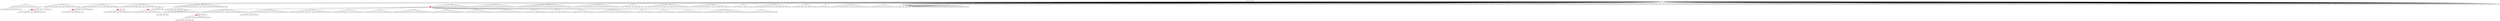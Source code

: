digraph g {
	"54" -> "55";
	"55" [label="50"];
	"42" -> "43";
	"43" [color=indianred1, style=filled, label="36"];
	"41" -> "42";
	"42" [label="30"];
	"41" -> "44";
	"44" [label="35"];
	"39" -> "40";
	"40" [color=indianred1, style=filled, label="12"];
	"38" -> "39";
	"39" [label="15"];
	"36" -> "37";
	"37" [color=indianred1, style=filled, label="32"];
	"35" -> "36";
	"36" [label="25"];
	"32" -> "33";
	"33" [color=indianred1, style=filled, label="1"];
	"31" -> "32";
	"32" [label="10"];
	"31" -> "34";
	"34" [label="18"];
	"22" -> "23";
	"23" [label="3"];
	"15" -> "16";
	"16" [label="21"];
	"14" -> "15";
	"15" [color=indianred1, style=filled, label="26"];
	"13" -> "14";
	"14" [label="31"];
	"5" -> "6";
	"6" [label="47"];
	"3" -> "4";
	"4" [label="42"];
	"3" -> "5";
	"5" [label="43"];
	"3" -> "7";
	"7" [label="44"];
	"3" -> "8";
	"8" [label="29"];
	"3" -> "9";
	"9" [label="6"];
	"3" -> "10";
	"10" [label="24"];
	"3" -> "11";
	"11" [label="38"];
	"3" -> "12";
	"12" [label="16"];
	"3" -> "13";
	"13" [label="26"];
	"3" -> "17";
	"17" [label="7"];
	"3" -> "18";
	"18" [label="8"];
	"3" -> "19";
	"19" [label="11"];
	"3" -> "20";
	"20" [label="23"];
	"3" -> "21";
	"21" [label="37"];
	"3" -> "22";
	"22" [label="34"];
	"3" -> "24";
	"24" [label="48"];
	"3" -> "25";
	"25" [label="5"];
	"3" -> "26";
	"26" [label="40"];
	"3" -> "27";
	"27" [label="45"];
	"2" -> "3";
	"3" [color=indianred1, style=filled, label="28"];
	"0" -> "1";
	"1" [label="33"];
	"0" -> "2";
	"2" [label="28"];
	"0" -> "28";
	"28" [label="46"];
	"0" -> "29";
	"29" [label="17"];
	"0" -> "30";
	"30" [label="19"];
	"0" -> "31";
	"31" [label="1"];
	"0" -> "35";
	"35" [label="32"];
	"0" -> "38";
	"38" [label="12"];
	"0" -> "41";
	"41" [label="36"];
	"0" -> "45";
	"45" [label="2"];
	"0" -> "46";
	"46" [label="9"];
	"0" -> "47";
	"47" [label="39"];
	"0" -> "48";
	"48" [label="4"];
	"0" -> "49";
	"49" [label="22"];
	"0" -> "50";
	"50" [label="14"];
	"0" -> "51";
	"51" [label="27"];
	"0" -> "52";
	"52" [label="20"];
	"0" -> "53";
	"53" [label="49"];
	"0" -> "54";
	"54" [label="13"];
	"0" -> "56";
	"56" [label="41"];
	"0" [label="germline"];
	"46" -> "cell1";
	"cell1" [shape=box];
	"15" -> "cell2";
	"cell2" [shape=box];
	"44" -> "cell3";
	"cell3" [shape=box];
	"18" -> "cell4";
	"cell4" [shape=box];
	"19" -> "cell5";
	"cell5" [shape=box];
	"17" -> "cell6";
	"cell6" [shape=box];
	"0" -> "cell7";
	"cell7" [shape=box];
	"33" -> "cell8";
	"cell8" [shape=box];
	"31" -> "cell9";
	"cell9" [shape=box];
	"0" -> "cell10";
	"cell10" [shape=box];
	"0" -> "cell11";
	"cell11" [shape=box];
	"0" -> "cell12";
	"cell12" [shape=box];
	"0" -> "cell13";
	"cell13" [shape=box];
	"0" -> "cell14";
	"cell14" [shape=box];
	"0" -> "cell15";
	"cell15" [shape=box];
	"0" -> "cell16";
	"cell16" [shape=box];
	"0" -> "cell17";
	"cell17" [shape=box];
	"0" -> "cell18";
	"cell18" [shape=box];
	"45" -> "cell19";
	"cell19" [shape=box];
	"0" -> "cell20";
	"cell20" [shape=box];
	"55" -> "cell21";
	"cell21" [shape=box];
	"5" -> "cell22";
	"cell22" [shape=box];
	"0" -> "cell23";
	"cell23" [shape=box];
	"47" -> "cell24";
	"cell24" [shape=box];
	"0" -> "cell25";
	"cell25" [shape=box];
	"0" -> "cell26";
	"cell26" [shape=box];
	"0" -> "cell27";
	"cell27" [shape=box];
	"0" -> "cell28";
	"cell28" [shape=box];
	"45" -> "cell29";
	"cell29" [shape=box];
	"35" -> "cell30";
	"cell30" [shape=box];
	"0" -> "cell31";
	"cell31" [shape=box];
	"0" -> "cell32";
	"cell32" [shape=box];
	"0" -> "cell33";
	"cell33" [shape=box];
	"46" -> "cell34";
	"cell34" [shape=box];
	"28" -> "cell35";
	"cell35" [shape=box];
	"16" -> "cell36";
	"cell36" [shape=box];
	"0" -> "cell37";
	"cell37" [shape=box];
	"15" -> "cell38";
	"cell38" [shape=box];
	"49" -> "cell39";
	"cell39" [shape=box];
	"0" -> "cell40";
	"cell40" [shape=box];
	"41" -> "cell41";
	"cell41" [shape=box];
	"2" -> "cell42";
	"cell42" [shape=box];
	"0" -> "cell43";
	"cell43" [shape=box];
	"0" -> "cell44";
	"cell44" [shape=box];
	"0" -> "cell45";
	"cell45" [shape=box];
	"20" -> "cell46";
	"cell46" [shape=box];
	"0" -> "cell47";
	"cell47" [shape=box];
	"0" -> "cell48";
	"cell48" [shape=box];
	"5" -> "cell49";
	"cell49" [shape=box];
	"0" -> "cell50";
	"cell50" [shape=box];
	"7" -> "cell51";
	"cell51" [shape=box];
	"11" -> "cell52";
	"cell52" [shape=box];
	"0" -> "cell53";
	"cell53" [shape=box];
	"0" -> "cell54";
	"cell54" [shape=box];
	"28" -> "cell55";
	"cell55" [shape=box];
	"51" -> "cell56";
	"cell56" [shape=box];
	"0" -> "cell57";
	"cell57" [shape=box];
	"19" -> "cell58";
	"cell58" [shape=box];
	"13" -> "cell59";
	"cell59" [shape=box];
	"56" -> "cell60";
	"cell60" [shape=box];
	"31" -> "cell61";
	"cell61" [shape=box];
	"0" -> "cell62";
	"cell62" [shape=box];
	"0" -> "cell63";
	"cell63" [shape=box];
	"0" -> "cell64";
	"cell64" [shape=box];
	"32" -> "cell65";
	"cell65" [shape=box];
	"0" -> "cell66";
	"cell66" [shape=box];
	"46" -> "cell67";
	"cell67" [shape=box];
	"0" -> "cell68";
	"cell68" [shape=box];
	"48" -> "cell69";
	"cell69" [shape=box];
	"37" -> "cell70";
	"cell70" [shape=box];
	"51" -> "cell71";
	"cell71" [shape=box];
	"0" -> "cell72";
	"cell72" [shape=box];
	"0" -> "cell73";
	"cell73" [shape=box];
	"0" -> "cell74";
	"cell74" [shape=box];
	"30" -> "cell75";
	"cell75" [shape=box];
	"0" -> "cell76";
	"cell76" [shape=box];
	"0" -> "cell77";
	"cell77" [shape=box];
	"0" -> "cell78";
	"cell78" [shape=box];
	"0" -> "cell79";
	"cell79" [shape=box];
	"0" -> "cell80";
	"cell80" [shape=box];
	"47" -> "cell81";
	"cell81" [shape=box];
	"0" -> "cell82";
	"cell82" [shape=box];
	"29" -> "cell83";
	"cell83" [shape=box];
	"0" -> "cell84";
	"cell84" [shape=box];
	"0" -> "cell85";
	"cell85" [shape=box];
	"1" -> "cell86";
	"cell86" [shape=box];
	"41" -> "cell87";
	"cell87" [shape=box];
	"28" -> "cell88";
	"cell88" [shape=box];
	"56" -> "cell89";
	"cell89" [shape=box];
	"1" -> "cell90";
	"cell90" [shape=box];
	"5" -> "cell91";
	"cell91" [shape=box];
	"20" -> "cell92";
	"cell92" [shape=box];
	"0" -> "cell93";
	"cell93" [shape=box];
	"0" -> "cell94";
	"cell94" [shape=box];
	"0" -> "cell95";
	"cell95" [shape=box];
	"0" -> "cell96";
	"cell96" [shape=box];
	"0" -> "cell97";
	"cell97" [shape=box];
	"0" -> "cell98";
	"cell98" [shape=box];
	"0" -> "cell99";
	"cell99" [shape=box];
	"55" -> "cell100";
	"cell100" [shape=box];
	"0" -> "cell101";
	"cell101" [shape=box];
	"12" -> "cell102";
	"cell102" [shape=box];
	"0" -> "cell103";
	"cell103" [shape=box];
	"44" -> "cell104";
	"cell104" [shape=box];
	"34" -> "cell105";
	"cell105" [shape=box];
	"40" -> "cell106";
	"cell106" [shape=box];
	"0" -> "cell107";
	"cell107" [shape=box];
	"25" -> "cell108";
	"cell108" [shape=box];
	"48" -> "cell109";
	"cell109" [shape=box];
	"0" -> "cell110";
	"cell110" [shape=box];
	"0" -> "cell111";
	"cell111" [shape=box];
	"0" -> "cell112";
	"cell112" [shape=box];
	"2" -> "cell113";
	"cell113" [shape=box];
	"0" -> "cell114";
	"cell114" [shape=box];
	"5" -> "cell115";
	"cell115" [shape=box];
	"5" -> "cell116";
	"cell116" [shape=box];
	"11" -> "cell117";
	"cell117" [shape=box];
	"51" -> "cell118";
	"cell118" [shape=box];
	"0" -> "cell119";
	"cell119" [shape=box];
	"7" -> "cell120";
	"cell120" [shape=box];
	"0" -> "cell121";
	"cell121" [shape=box];
	"35" -> "cell122";
	"cell122" [shape=box];
	"47" -> "cell123";
	"cell123" [shape=box];
	"0" -> "cell124";
	"cell124" [shape=box];
	"0" -> "cell125";
	"cell125" [shape=box];
	"28" -> "cell126";
	"cell126" [shape=box];
	"0" -> "cell127";
	"cell127" [shape=box];
	"6" -> "cell128";
	"cell128" [shape=box];
	"26" -> "cell129";
	"cell129" [shape=box];
	"8" -> "cell130";
	"cell130" [shape=box];
	"31" -> "cell131";
	"cell131" [shape=box];
	"0" -> "cell132";
	"cell132" [shape=box];
	"36" -> "cell133";
	"cell133" [shape=box];
	"12" -> "cell134";
	"cell134" [shape=box];
	"0" -> "cell135";
	"cell135" [shape=box];
	"42" -> "cell136";
	"cell136" [shape=box];
	"0" -> "cell137";
	"cell137" [shape=box];
	"0" -> "cell138";
	"cell138" [shape=box];
	"0" -> "cell139";
	"cell139" [shape=box];
	"0" -> "cell140";
	"cell140" [shape=box];
	"1" -> "cell141";
	"cell141" [shape=box];
	"0" -> "cell142";
	"cell142" [shape=box];
	"0" -> "cell143";
	"cell143" [shape=box];
	"8" -> "cell144";
	"cell144" [shape=box];
	"0" -> "cell145";
	"cell145" [shape=box];
	"0" -> "cell146";
	"cell146" [shape=box];
	"17" -> "cell147";
	"cell147" [shape=box];
	"34" -> "cell148";
	"cell148" [shape=box];
	"2" -> "cell149";
	"cell149" [shape=box];
	"0" -> "cell150";
	"cell150" [shape=box];
	"0" -> "cell151";
	"cell151" [shape=box];
	"37" -> "cell152";
	"cell152" [shape=box];
	"26" -> "cell153";
	"cell153" [shape=box];
	"0" -> "cell154";
	"cell154" [shape=box];
	"0" -> "cell155";
	"cell155" [shape=box];
	"56" -> "cell156";
	"cell156" [shape=box];
	"0" -> "cell157";
	"cell157" [shape=box];
	"0" -> "cell158";
	"cell158" [shape=box];
	"16" -> "cell159";
	"cell159" [shape=box];
	"0" -> "cell160";
	"cell160" [shape=box];
	"0" -> "cell161";
	"cell161" [shape=box];
	"0" -> "cell162";
	"cell162" [shape=box];
	"4" -> "cell163";
	"cell163" [shape=box];
	"33" -> "cell164";
	"cell164" [shape=box];
	"0" -> "cell165";
	"cell165" [shape=box];
	"0" -> "cell166";
	"cell166" [shape=box];
	"20" -> "cell167";
	"cell167" [shape=box];
	"0" -> "cell168";
	"cell168" [shape=box];
	"35" -> "cell169";
	"cell169" [shape=box];
	"53" -> "cell170";
	"cell170" [shape=box];
	"1" -> "cell171";
	"cell171" [shape=box];
	"56" -> "cell172";
	"cell172" [shape=box];
	"0" -> "cell173";
	"cell173" [shape=box];
	"0" -> "cell174";
	"cell174" [shape=box];
	"0" -> "cell175";
	"cell175" [shape=box];
	"0" -> "cell176";
	"cell176" [shape=box];
	"44" -> "cell177";
	"cell177" [shape=box];
	"0" -> "cell178";
	"cell178" [shape=box];
	"0" -> "cell179";
	"cell179" [shape=box];
	"0" -> "cell180";
	"cell180" [shape=box];
	"18" -> "cell181";
	"cell181" [shape=box];
	"0" -> "cell182";
	"cell182" [shape=box];
	"0" -> "cell183";
	"cell183" [shape=box];
	"0" -> "cell184";
	"cell184" [shape=box];
	"0" -> "cell185";
	"cell185" [shape=box];
	"27" -> "cell186";
	"cell186" [shape=box];
	"26" -> "cell187";
	"cell187" [shape=box];
	"53" -> "cell188";
	"cell188" [shape=box];
	"28" -> "cell189";
	"cell189" [shape=box];
	"13" -> "cell190";
	"cell190" [shape=box];
	"19" -> "cell191";
	"cell191" [shape=box];
	"46" -> "cell192";
	"cell192" [shape=box];
	"0" -> "cell193";
	"cell193" [shape=box];
	"53" -> "cell194";
	"cell194" [shape=box];
	"0" -> "cell195";
	"cell195" [shape=box];
	"56" -> "cell196";
	"cell196" [shape=box];
	"30" -> "cell197";
	"cell197" [shape=box];
	"0" -> "cell198";
	"cell198" [shape=box];
	"10" -> "cell199";
	"cell199" [shape=box];
	"0" -> "cell200";
	"cell200" [shape=box];
	"0" -> "cell201";
	"cell201" [shape=box];
	"15" -> "cell202";
	"cell202" [shape=box];
	"48" -> "cell203";
	"cell203" [shape=box];
	"20" -> "cell204";
	"cell204" [shape=box];
	"0" -> "cell205";
	"cell205" [shape=box];
	"27" -> "cell206";
	"cell206" [shape=box];
	"0" -> "cell207";
	"cell207" [shape=box];
	"0" -> "cell208";
	"cell208" [shape=box];
	"0" -> "cell209";
	"cell209" [shape=box];
	"0" -> "cell210";
	"cell210" [shape=box];
	"45" -> "cell211";
	"cell211" [shape=box];
	"34" -> "cell212";
	"cell212" [shape=box];
	"0" -> "cell213";
	"cell213" [shape=box];
	"43" -> "cell214";
	"cell214" [shape=box];
	"56" -> "cell215";
	"cell215" [shape=box];
	"0" -> "cell216";
	"cell216" [shape=box];
	"27" -> "cell217";
	"cell217" [shape=box];
	"1" -> "cell218";
	"cell218" [shape=box];
	"0" -> "cell219";
	"cell219" [shape=box];
	"0" -> "cell220";
	"cell220" [shape=box];
	"0" -> "cell221";
	"cell221" [shape=box];
	"21" -> "cell222";
	"cell222" [shape=box];
	"10" -> "cell223";
	"cell223" [shape=box];
	"0" -> "cell224";
	"cell224" [shape=box];
	"20" -> "cell225";
	"cell225" [shape=box];
	"0" -> "cell226";
	"cell226" [shape=box];
	"7" -> "cell227";
	"cell227" [shape=box];
	"0" -> "cell228";
	"cell228" [shape=box];
	"0" -> "cell229";
	"cell229" [shape=box];
	"0" -> "cell230";
	"cell230" [shape=box];
	"0" -> "cell231";
	"cell231" [shape=box];
	"25" -> "cell232";
	"cell232" [shape=box];
	"0" -> "cell233";
	"cell233" [shape=box];
	"37" -> "cell234";
	"cell234" [shape=box];
	"0" -> "cell235";
	"cell235" [shape=box];
	"0" -> "cell236";
	"cell236" [shape=box];
	"0" -> "cell237";
	"cell237" [shape=box];
	"0" -> "cell238";
	"cell238" [shape=box];
	"0" -> "cell239";
	"cell239" [shape=box];
	"15" -> "cell240";
	"cell240" [shape=box];
	"12" -> "cell241";
	"cell241" [shape=box];
	"0" -> "cell242";
	"cell242" [shape=box];
	"15" -> "cell243";
	"cell243" [shape=box];
	"17" -> "cell244";
	"cell244" [shape=box];
	"0" -> "cell245";
	"cell245" [shape=box];
	"0" -> "cell246";
	"cell246" [shape=box];
	"20" -> "cell247";
	"cell247" [shape=box];
	"5" -> "cell248";
	"cell248" [shape=box];
	"0" -> "cell249";
	"cell249" [shape=box];
	"55" -> "cell250";
	"cell250" [shape=box];
	"10" -> "cell251";
	"cell251" [shape=box];
	"22" -> "cell252";
	"cell252" [shape=box];
	"20" -> "cell253";
	"cell253" [shape=box];
	"7" -> "cell254";
	"cell254" [shape=box];
	"0" -> "cell255";
	"cell255" [shape=box];
	"0" -> "cell256";
	"cell256" [shape=box];
	"22" -> "cell257";
	"cell257" [shape=box];
	"29" -> "cell258";
	"cell258" [shape=box];
	"0" -> "cell259";
	"cell259" [shape=box];
	"23" -> "cell260";
	"cell260" [shape=box];
	"0" -> "cell261";
	"cell261" [shape=box];
	"0" -> "cell262";
	"cell262" [shape=box];
	"0" -> "cell263";
	"cell263" [shape=box];
	"21" -> "cell264";
	"cell264" [shape=box];
	"0" -> "cell265";
	"cell265" [shape=box];
	"9" -> "cell266";
	"cell266" [shape=box];
	"38" -> "cell267";
	"cell267" [shape=box];
	"0" -> "cell268";
	"cell268" [shape=box];
	"25" -> "cell269";
	"cell269" [shape=box];
	"13" -> "cell270";
	"cell270" [shape=box];
	"35" -> "cell271";
	"cell271" [shape=box];
	"0" -> "cell272";
	"cell272" [shape=box];
	"0" -> "cell273";
	"cell273" [shape=box];
	"20" -> "cell274";
	"cell274" [shape=box];
	"0" -> "cell275";
	"cell275" [shape=box];
	"0" -> "cell276";
	"cell276" [shape=box];
	"29" -> "cell277";
	"cell277" [shape=box];
	"26" -> "cell278";
	"cell278" [shape=box];
	"52" -> "cell279";
	"cell279" [shape=box];
	"0" -> "cell280";
	"cell280" [shape=box];
	"28" -> "cell281";
	"cell281" [shape=box];
	"22" -> "cell282";
	"cell282" [shape=box];
	"35" -> "cell283";
	"cell283" [shape=box];
	"0" -> "cell284";
	"cell284" [shape=box];
	"49" -> "cell285";
	"cell285" [shape=box];
	"0" -> "cell286";
	"cell286" [shape=box];
	"0" -> "cell287";
	"cell287" [shape=box];
	"23" -> "cell288";
	"cell288" [shape=box];
	"0" -> "cell289";
	"cell289" [shape=box];
	"30" -> "cell290";
	"cell290" [shape=box];
	"8" -> "cell291";
	"cell291" [shape=box];
	"0" -> "cell292";
	"cell292" [shape=box];
	"0" -> "cell293";
	"cell293" [shape=box];
	"24" -> "cell294";
	"cell294" [shape=box];
	"51" -> "cell295";
	"cell295" [shape=box];
	"41" -> "cell296";
	"cell296" [shape=box];
	"27" -> "cell297";
	"cell297" [shape=box];
	"0" -> "cell298";
	"cell298" [shape=box];
	"6" -> "cell299";
	"cell299" [shape=box];
	"0" -> "cell300";
	"cell300" [shape=box];
	"48" -> "cell301";
	"cell301" [shape=box];
	"28" -> "cell302";
	"cell302" [shape=box];
	"22" -> "cell303";
	"cell303" [shape=box];
	"7" -> "cell304";
	"cell304" [shape=box];
	"0" -> "cell305";
	"cell305" [shape=box];
	"0" -> "cell306";
	"cell306" [shape=box];
	"0" -> "cell307";
	"cell307" [shape=box];
	"0" -> "cell308";
	"cell308" [shape=box];
	"33" -> "cell309";
	"cell309" [shape=box];
	"0" -> "cell310";
	"cell310" [shape=box];
	"0" -> "cell311";
	"cell311" [shape=box];
	"0" -> "cell312";
	"cell312" [shape=box];
	"0" -> "cell313";
	"cell313" [shape=box];
	"56" -> "cell314";
	"cell314" [shape=box];
	"0" -> "cell315";
	"cell315" [shape=box];
	"0" -> "cell316";
	"cell316" [shape=box];
	"0" -> "cell317";
	"cell317" [shape=box];
	"0" -> "cell318";
	"cell318" [shape=box];
	"0" -> "cell319";
	"cell319" [shape=box];
	"54" -> "cell320";
	"cell320" [shape=box];
	"7" -> "cell321";
	"cell321" [shape=box];
	"0" -> "cell322";
	"cell322" [shape=box];
	"0" -> "cell323";
	"cell323" [shape=box];
	"38" -> "cell324";
	"cell324" [shape=box];
	"0" -> "cell325";
	"cell325" [shape=box];
	"22" -> "cell326";
	"cell326" [shape=box];
	"0" -> "cell327";
	"cell327" [shape=box];
	"0" -> "cell328";
	"cell328" [shape=box];
	"9" -> "cell329";
	"cell329" [shape=box];
	"0" -> "cell330";
	"cell330" [shape=box];
	"21" -> "cell331";
	"cell331" [shape=box];
	"0" -> "cell332";
	"cell332" [shape=box];
	"11" -> "cell333";
	"cell333" [shape=box];
	"0" -> "cell334";
	"cell334" [shape=box];
	"0" -> "cell335";
	"cell335" [shape=box];
	"14" -> "cell336";
	"cell336" [shape=box];
	"32" -> "cell337";
	"cell337" [shape=box];
	"0" -> "cell338";
	"cell338" [shape=box];
	"0" -> "cell339";
	"cell339" [shape=box];
	"0" -> "cell340";
	"cell340" [shape=box];
	"8" -> "cell341";
	"cell341" [shape=box];
	"0" -> "cell342";
	"cell342" [shape=box];
	"0" -> "cell343";
	"cell343" [shape=box];
	"0" -> "cell344";
	"cell344" [shape=box];
	"0" -> "cell345";
	"cell345" [shape=box];
	"0" -> "cell346";
	"cell346" [shape=box];
	"38" -> "cell347";
	"cell347" [shape=box];
	"0" -> "cell348";
	"cell348" [shape=box];
	"46" -> "cell349";
	"cell349" [shape=box];
	"53" -> "cell350";
	"cell350" [shape=box];
	"43" -> "cell351";
	"cell351" [shape=box];
	"18" -> "cell352";
	"cell352" [shape=box];
	"30" -> "cell353";
	"cell353" [shape=box];
	"0" -> "cell354";
	"cell354" [shape=box];
	"0" -> "cell355";
	"cell355" [shape=box];
	"33" -> "cell356";
	"cell356" [shape=box];
	"0" -> "cell357";
	"cell357" [shape=box];
	"51" -> "cell358";
	"cell358" [shape=box];
	"0" -> "cell359";
	"cell359" [shape=box];
	"0" -> "cell360";
	"cell360" [shape=box];
	"0" -> "cell361";
	"cell361" [shape=box];
	"11" -> "cell362";
	"cell362" [shape=box];
	"8" -> "cell363";
	"cell363" [shape=box];
	"1" -> "cell364";
	"cell364" [shape=box];
	"0" -> "cell365";
	"cell365" [shape=box];
	"26" -> "cell366";
	"cell366" [shape=box];
	"0" -> "cell367";
	"cell367" [shape=box];
	"29" -> "cell368";
	"cell368" [shape=box];
	"0" -> "cell369";
	"cell369" [shape=box];
	"19" -> "cell370";
	"cell370" [shape=box];
	"0" -> "cell371";
	"cell371" [shape=box];
	"0" -> "cell372";
	"cell372" [shape=box];
	"53" -> "cell373";
	"cell373" [shape=box];
	"48" -> "cell374";
	"cell374" [shape=box];
	"31" -> "cell375";
	"cell375" [shape=box];
	"0" -> "cell376";
	"cell376" [shape=box];
	"5" -> "cell377";
	"cell377" [shape=box];
	"29" -> "cell378";
	"cell378" [shape=box];
	"42" -> "cell379";
	"cell379" [shape=box];
	"0" -> "cell380";
	"cell380" [shape=box];
	"0" -> "cell381";
	"cell381" [shape=box];
	"45" -> "cell382";
	"cell382" [shape=box];
	"47" -> "cell383";
	"cell383" [shape=box];
	"0" -> "cell384";
	"cell384" [shape=box];
	"0" -> "cell385";
	"cell385" [shape=box];
	"0" -> "cell386";
	"cell386" [shape=box];
	"48" -> "cell387";
	"cell387" [shape=box];
	"52" -> "cell388";
	"cell388" [shape=box];
	"41" -> "cell389";
	"cell389" [shape=box];
	"41" -> "cell390";
	"cell390" [shape=box];
	"0" -> "cell391";
	"cell391" [shape=box];
	"11" -> "cell392";
	"cell392" [shape=box];
	"46" -> "cell393";
	"cell393" [shape=box];
	"29" -> "cell394";
	"cell394" [shape=box];
	"52" -> "cell395";
	"cell395" [shape=box];
	"0" -> "cell396";
	"cell396" [shape=box];
	"10" -> "cell397";
	"cell397" [shape=box];
	"43" -> "cell398";
	"cell398" [shape=box];
	"13" -> "cell399";
	"cell399" [shape=box];
	"0" -> "cell400";
	"cell400" [shape=box];
	"0" -> "cell401";
	"cell401" [shape=box];
	"11" -> "cell402";
	"cell402" [shape=box];
	"48" -> "cell403";
	"cell403" [shape=box];
	"37" -> "cell404";
	"cell404" [shape=box];
	"0" -> "cell405";
	"cell405" [shape=box];
	"16" -> "cell406";
	"cell406" [shape=box];
	"55" -> "cell407";
	"cell407" [shape=box];
	"8" -> "cell408";
	"cell408" [shape=box];
	"0" -> "cell409";
	"cell409" [shape=box];
	"0" -> "cell410";
	"cell410" [shape=box];
	"49" -> "cell411";
	"cell411" [shape=box];
	"0" -> "cell412";
	"cell412" [shape=box];
	"56" -> "cell413";
	"cell413" [shape=box];
	"0" -> "cell414";
	"cell414" [shape=box];
	"0" -> "cell415";
	"cell415" [shape=box];
	"0" -> "cell416";
	"cell416" [shape=box];
	"48" -> "cell417";
	"cell417" [shape=box];
	"10" -> "cell418";
	"cell418" [shape=box];
	"0" -> "cell419";
	"cell419" [shape=box];
	"28" -> "cell420";
	"cell420" [shape=box];
	"28" -> "cell421";
	"cell421" [shape=box];
	"0" -> "cell422";
	"cell422" [shape=box];
	"0" -> "cell423";
	"cell423" [shape=box];
	"0" -> "cell424";
	"cell424" [shape=box];
	"0" -> "cell425";
	"cell425" [shape=box];
	"0" -> "cell426";
	"cell426" [shape=box];
	"0" -> "cell427";
	"cell427" [shape=box];
	"0" -> "cell428";
	"cell428" [shape=box];
	"2" -> "cell429";
	"cell429" [shape=box];
	"0" -> "cell430";
	"cell430" [shape=box];
	"0" -> "cell431";
	"cell431" [shape=box];
	"56" -> "cell432";
	"cell432" [shape=box];
	"29" -> "cell433";
	"cell433" [shape=box];
	"0" -> "cell434";
	"cell434" [shape=box];
	"0" -> "cell435";
	"cell435" [shape=box];
	"0" -> "cell436";
	"cell436" [shape=box];
	"0" -> "cell437";
	"cell437" [shape=box];
	"29" -> "cell438";
	"cell438" [shape=box];
	"0" -> "cell439";
	"cell439" [shape=box];
	"0" -> "cell440";
	"cell440" [shape=box];
	"0" -> "cell441";
	"cell441" [shape=box];
	"0" -> "cell442";
	"cell442" [shape=box];
	"0" -> "cell443";
	"cell443" [shape=box];
	"46" -> "cell444";
	"cell444" [shape=box];
	"0" -> "cell445";
	"cell445" [shape=box];
	"0" -> "cell446";
	"cell446" [shape=box];
	"0" -> "cell447";
	"cell447" [shape=box];
	"25" -> "cell448";
	"cell448" [shape=box];
	"0" -> "cell449";
	"cell449" [shape=box];
	"0" -> "cell450";
	"cell450" [shape=box];
	"0" -> "cell451";
	"cell451" [shape=box];
	"0" -> "cell452";
	"cell452" [shape=box];
	"0" -> "cell453";
	"cell453" [shape=box];
	"41" -> "cell454";
	"cell454" [shape=box];
	"45" -> "cell455";
	"cell455" [shape=box];
	"27" -> "cell456";
	"cell456" [shape=box];
	"0" -> "cell457";
	"cell457" [shape=box];
	"2" -> "cell458";
	"cell458" [shape=box];
	"39" -> "cell459";
	"cell459" [shape=box];
	"0" -> "cell460";
	"cell460" [shape=box];
	"9" -> "cell461";
	"cell461" [shape=box];
	"18" -> "cell462";
	"cell462" [shape=box];
	"0" -> "cell463";
	"cell463" [shape=box];
	"0" -> "cell464";
	"cell464" [shape=box];
	"26" -> "cell465";
	"cell465" [shape=box];
	"19" -> "cell466";
	"cell466" [shape=box];
	"0" -> "cell467";
	"cell467" [shape=box];
	"37" -> "cell468";
	"cell468" [shape=box];
	"56" -> "cell469";
	"cell469" [shape=box];
	"45" -> "cell470";
	"cell470" [shape=box];
	"2" -> "cell471";
	"cell471" [shape=box];
	"49" -> "cell472";
	"cell472" [shape=box];
	"1" -> "cell473";
	"cell473" [shape=box];
	"46" -> "cell474";
	"cell474" [shape=box];
	"0" -> "cell475";
	"cell475" [shape=box];
	"52" -> "cell476";
	"cell476" [shape=box];
	"46" -> "cell477";
	"cell477" [shape=box];
	"0" -> "cell478";
	"cell478" [shape=box];
	"0" -> "cell479";
	"cell479" [shape=box];
	"0" -> "cell480";
	"cell480" [shape=box];
	"4" -> "cell481";
	"cell481" [shape=box];
	"0" -> "cell482";
	"cell482" [shape=box];
	"0" -> "cell483";
	"cell483" [shape=box];
	"12" -> "cell484";
	"cell484" [shape=box];
	"0" -> "cell485";
	"cell485" [shape=box];
	"29" -> "cell486";
	"cell486" [shape=box];
	"0" -> "cell487";
	"cell487" [shape=box];
	"47" -> "cell488";
	"cell488" [shape=box];
	"35" -> "cell489";
	"cell489" [shape=box];
	"25" -> "cell490";
	"cell490" [shape=box];
	"0" -> "cell491";
	"cell491" [shape=box];
	"0" -> "cell492";
	"cell492" [shape=box];
	"43" -> "cell493";
	"cell493" [shape=box];
	"30" -> "cell494";
	"cell494" [shape=box];
	"0" -> "cell495";
	"cell495" [shape=box];
	"13" -> "cell496";
	"cell496" [shape=box];
	"28" -> "cell497";
	"cell497" [shape=box];
	"18" -> "cell498";
	"cell498" [shape=box];
	"9" -> "cell499";
	"cell499" [shape=box];
	"5" -> "cell500";
	"cell500" [shape=box];
	"21" -> "cell501";
	"cell501" [shape=box];
	"0" -> "cell502";
	"cell502" [shape=box];
	"33" -> "cell503";
	"cell503" [shape=box];
	"12" -> "cell504";
	"cell504" [shape=box];
	"43" -> "cell505";
	"cell505" [shape=box];
	"20" -> "cell506";
	"cell506" [shape=box];
	"0" -> "cell507";
	"cell507" [shape=box];
	"0" -> "cell508";
	"cell508" [shape=box];
	"2" -> "cell509";
	"cell509" [shape=box];
	"0" -> "cell510";
	"cell510" [shape=box];
	"0" -> "cell511";
	"cell511" [shape=box];
	"0" -> "cell512";
	"cell512" [shape=box];
	"49" -> "cell513";
	"cell513" [shape=box];
	"4" -> "cell514";
	"cell514" [shape=box];
	"0" -> "cell515";
	"cell515" [shape=box];
	"0" -> "cell516";
	"cell516" [shape=box];
	"0" -> "cell517";
	"cell517" [shape=box];
	"5" -> "cell518";
	"cell518" [shape=box];
	"0" -> "cell519";
	"cell519" [shape=box];
	"0" -> "cell520";
	"cell520" [shape=box];
	"0" -> "cell521";
	"cell521" [shape=box];
	"54" -> "cell522";
	"cell522" [shape=box];
	"38" -> "cell523";
	"cell523" [shape=box];
	"52" -> "cell524";
	"cell524" [shape=box];
	"6" -> "cell525";
	"cell525" [shape=box];
	"30" -> "cell526";
	"cell526" [shape=box];
	"6" -> "cell527";
	"cell527" [shape=box];
	"26" -> "cell528";
	"cell528" [shape=box];
	"9" -> "cell529";
	"cell529" [shape=box];
	"0" -> "cell530";
	"cell530" [shape=box];
	"56" -> "cell531";
	"cell531" [shape=box];
	"1" -> "cell532";
	"cell532" [shape=box];
	"25" -> "cell533";
	"cell533" [shape=box];
	"31" -> "cell534";
	"cell534" [shape=box];
	"30" -> "cell535";
	"cell535" [shape=box];
	"20" -> "cell536";
	"cell536" [shape=box];
	"0" -> "cell537";
	"cell537" [shape=box];
	"0" -> "cell538";
	"cell538" [shape=box];
	"0" -> "cell539";
	"cell539" [shape=box];
	"17" -> "cell540";
	"cell540" [shape=box];
	"0" -> "cell541";
	"cell541" [shape=box];
	"0" -> "cell542";
	"cell542" [shape=box];
	"0" -> "cell543";
	"cell543" [shape=box];
	"0" -> "cell544";
	"cell544" [shape=box];
	"0" -> "cell545";
	"cell545" [shape=box];
	"0" -> "cell546";
	"cell546" [shape=box];
	"51" -> "cell547";
	"cell547" [shape=box];
	"0" -> "cell548";
	"cell548" [shape=box];
	"0" -> "cell549";
	"cell549" [shape=box];
	"0" -> "cell550";
	"cell550" [shape=box];
	"0" -> "cell551";
	"cell551" [shape=box];
	"7" -> "cell552";
	"cell552" [shape=box];
	"45" -> "cell553";
	"cell553" [shape=box];
	"0" -> "cell554";
	"cell554" [shape=box];
	"0" -> "cell555";
	"cell555" [shape=box];
	"6" -> "cell556";
	"cell556" [shape=box];
	"0" -> "cell557";
	"cell557" [shape=box];
	"0" -> "cell558";
	"cell558" [shape=box];
	"51" -> "cell559";
	"cell559" [shape=box];
	"0" -> "cell560";
	"cell560" [shape=box];
	"26" -> "cell561";
	"cell561" [shape=box];
	"10" -> "cell562";
	"cell562" [shape=box];
	"28" -> "cell563";
	"cell563" [shape=box];
	"40" -> "cell564";
	"cell564" [shape=box];
	"13" -> "cell565";
	"cell565" [shape=box];
	"43" -> "cell566";
	"cell566" [shape=box];
	"12" -> "cell567";
	"cell567" [shape=box];
	"0" -> "cell568";
	"cell568" [shape=box];
	"33" -> "cell569";
	"cell569" [shape=box];
	"0" -> "cell570";
	"cell570" [shape=box];
	"0" -> "cell571";
	"cell571" [shape=box];
	"0" -> "cell572";
	"cell572" [shape=box];
	"0" -> "cell573";
	"cell573" [shape=box];
	"2" -> "cell574";
	"cell574" [shape=box];
	"0" -> "cell575";
	"cell575" [shape=box];
	"0" -> "cell576";
	"cell576" [shape=box];
	"0" -> "cell577";
	"cell577" [shape=box];
	"15" -> "cell578";
	"cell578" [shape=box];
	"0" -> "cell579";
	"cell579" [shape=box];
	"0" -> "cell580";
	"cell580" [shape=box];
	"0" -> "cell581";
	"cell581" [shape=box];
	"0" -> "cell582";
	"cell582" [shape=box];
	"41" -> "cell583";
	"cell583" [shape=box];
	"0" -> "cell584";
	"cell584" [shape=box];
	"0" -> "cell585";
	"cell585" [shape=box];
	"53" -> "cell586";
	"cell586" [shape=box];
	"0" -> "cell587";
	"cell587" [shape=box];
	"0" -> "cell588";
	"cell588" [shape=box];
	"1" -> "cell589";
	"cell589" [shape=box];
	"31" -> "cell590";
	"cell590" [shape=box];
	"31" -> "cell591";
	"cell591" [shape=box];
	"2" -> "cell592";
	"cell592" [shape=box];
	"0" -> "cell593";
	"cell593" [shape=box];
	"0" -> "cell594";
	"cell594" [shape=box];
	"0" -> "cell595";
	"cell595" [shape=box];
	"11" -> "cell596";
	"cell596" [shape=box];
	"0" -> "cell597";
	"cell597" [shape=box];
	"0" -> "cell598";
	"cell598" [shape=box];
	"0" -> "cell599";
	"cell599" [shape=box];
	"0" -> "cell600";
	"cell600" [shape=box];
	"0" -> "cell601";
	"cell601" [shape=box];
	"9" -> "cell602";
	"cell602" [shape=box];
	"26" -> "cell603";
	"cell603" [shape=box];
	"0" -> "cell604";
	"cell604" [shape=box];
	"16" -> "cell605";
	"cell605" [shape=box];
	"0" -> "cell606";
	"cell606" [shape=box];
	"0" -> "cell607";
	"cell607" [shape=box];
	"17" -> "cell608";
	"cell608" [shape=box];
	"0" -> "cell609";
	"cell609" [shape=box];
	"26" -> "cell610";
	"cell610" [shape=box];
	"6" -> "cell611";
	"cell611" [shape=box];
	"4" -> "cell612";
	"cell612" [shape=box];
	"0" -> "cell613";
	"cell613" [shape=box];
	"29" -> "cell614";
	"cell614" [shape=box];
	"0" -> "cell615";
	"cell615" [shape=box];
	"0" -> "cell616";
	"cell616" [shape=box];
	"31" -> "cell617";
	"cell617" [shape=box];
	"0" -> "cell618";
	"cell618" [shape=box];
	"0" -> "cell619";
	"cell619" [shape=box];
	"0" -> "cell620";
	"cell620" [shape=box];
	"0" -> "cell621";
	"cell621" [shape=box];
	"32" -> "cell622";
	"cell622" [shape=box];
	"37" -> "cell623";
	"cell623" [shape=box];
	"0" -> "cell624";
	"cell624" [shape=box];
	"5" -> "cell625";
	"cell625" [shape=box];
	"1" -> "cell626";
	"cell626" [shape=box];
	"22" -> "cell627";
	"cell627" [shape=box];
	"53" -> "cell628";
	"cell628" [shape=box];
	"8" -> "cell629";
	"cell629" [shape=box];
	"0" -> "cell630";
	"cell630" [shape=box];
	"53" -> "cell631";
	"cell631" [shape=box];
	"0" -> "cell632";
	"cell632" [shape=box];
	"53" -> "cell633";
	"cell633" [shape=box];
	"35" -> "cell634";
	"cell634" [shape=box];
	"0" -> "cell635";
	"cell635" [shape=box];
	"25" -> "cell636";
	"cell636" [shape=box];
	"51" -> "cell637";
	"cell637" [shape=box];
	"0" -> "cell638";
	"cell638" [shape=box];
	"0" -> "cell639";
	"cell639" [shape=box];
	"18" -> "cell640";
	"cell640" [shape=box];
	"43" -> "cell641";
	"cell641" [shape=box];
	"35" -> "cell642";
	"cell642" [shape=box];
	"0" -> "cell643";
	"cell643" [shape=box];
	"40" -> "cell644";
	"cell644" [shape=box];
	"20" -> "cell645";
	"cell645" [shape=box];
	"0" -> "cell646";
	"cell646" [shape=box];
	"55" -> "cell647";
	"cell647" [shape=box];
	"0" -> "cell648";
	"cell648" [shape=box];
	"0" -> "cell649";
	"cell649" [shape=box];
	"0" -> "cell650";
	"cell650" [shape=box];
	"52" -> "cell651";
	"cell651" [shape=box];
	"0" -> "cell652";
	"cell652" [shape=box];
	"41" -> "cell653";
	"cell653" [shape=box];
	"0" -> "cell654";
	"cell654" [shape=box];
	"43" -> "cell655";
	"cell655" [shape=box];
	"37" -> "cell656";
	"cell656" [shape=box];
	"17" -> "cell657";
	"cell657" [shape=box];
	"45" -> "cell658";
	"cell658" [shape=box];
	"21" -> "cell659";
	"cell659" [shape=box];
	"0" -> "cell660";
	"cell660" [shape=box];
	"0" -> "cell661";
	"cell661" [shape=box];
	"0" -> "cell662";
	"cell662" [shape=box];
	"0" -> "cell663";
	"cell663" [shape=box];
	"0" -> "cell664";
	"cell664" [shape=box];
	"0" -> "cell665";
	"cell665" [shape=box];
	"0" -> "cell666";
	"cell666" [shape=box];
	"0" -> "cell667";
	"cell667" [shape=box];
	"32" -> "cell668";
	"cell668" [shape=box];
	"0" -> "cell669";
	"cell669" [shape=box];
	"39" -> "cell670";
	"cell670" [shape=box];
	"31" -> "cell671";
	"cell671" [shape=box];
	"34" -> "cell672";
	"cell672" [shape=box];
	"0" -> "cell673";
	"cell673" [shape=box];
	"2" -> "cell674";
	"cell674" [shape=box];
	"0" -> "cell675";
	"cell675" [shape=box];
	"12" -> "cell676";
	"cell676" [shape=box];
	"0" -> "cell677";
	"cell677" [shape=box];
	"0" -> "cell678";
	"cell678" [shape=box];
	"0" -> "cell679";
	"cell679" [shape=box];
	"0" -> "cell680";
	"cell680" [shape=box];
	"0" -> "cell681";
	"cell681" [shape=box];
	"0" -> "cell682";
	"cell682" [shape=box];
	"51" -> "cell683";
	"cell683" [shape=box];
	"24" -> "cell684";
	"cell684" [shape=box];
	"0" -> "cell685";
	"cell685" [shape=box];
	"51" -> "cell686";
	"cell686" [shape=box];
	"4" -> "cell687";
	"cell687" [shape=box];
	"9" -> "cell688";
	"cell688" [shape=box];
	"46" -> "cell689";
	"cell689" [shape=box];
	"0" -> "cell690";
	"cell690" [shape=box];
	"0" -> "cell691";
	"cell691" [shape=box];
	"45" -> "cell692";
	"cell692" [shape=box];
	"0" -> "cell693";
	"cell693" [shape=box];
	"53" -> "cell694";
	"cell694" [shape=box];
	"56" -> "cell695";
	"cell695" [shape=box];
	"24" -> "cell696";
	"cell696" [shape=box];
	"28" -> "cell697";
	"cell697" [shape=box];
	"1" -> "cell698";
	"cell698" [shape=box];
	"0" -> "cell699";
	"cell699" [shape=box];
	"0" -> "cell700";
	"cell700" [shape=box];
	"55" -> "cell701";
	"cell701" [shape=box];
	"20" -> "cell702";
	"cell702" [shape=box];
	"0" -> "cell703";
	"cell703" [shape=box];
	"0" -> "cell704";
	"cell704" [shape=box];
	"28" -> "cell705";
	"cell705" [shape=box];
	"38" -> "cell706";
	"cell706" [shape=box];
	"0" -> "cell707";
	"cell707" [shape=box];
	"22" -> "cell708";
	"cell708" [shape=box];
	"27" -> "cell709";
	"cell709" [shape=box];
	"0" -> "cell710";
	"cell710" [shape=box];
	"0" -> "cell711";
	"cell711" [shape=box];
	"13" -> "cell712";
	"cell712" [shape=box];
	"1" -> "cell713";
	"cell713" [shape=box];
	"0" -> "cell714";
	"cell714" [shape=box];
	"49" -> "cell715";
	"cell715" [shape=box];
	"55" -> "cell716";
	"cell716" [shape=box];
	"0" -> "cell717";
	"cell717" [shape=box];
	"31" -> "cell718";
	"cell718" [shape=box];
	"0" -> "cell719";
	"cell719" [shape=box];
	"28" -> "cell720";
	"cell720" [shape=box];
	"47" -> "cell721";
	"cell721" [shape=box];
	"41" -> "cell722";
	"cell722" [shape=box];
	"47" -> "cell723";
	"cell723" [shape=box];
	"0" -> "cell724";
	"cell724" [shape=box];
	"54" -> "cell725";
	"cell725" [shape=box];
	"51" -> "cell726";
	"cell726" [shape=box];
	"49" -> "cell727";
	"cell727" [shape=box];
	"0" -> "cell728";
	"cell728" [shape=box];
	"16" -> "cell729";
	"cell729" [shape=box];
	"0" -> "cell730";
	"cell730" [shape=box];
	"28" -> "cell731";
	"cell731" [shape=box];
	"7" -> "cell732";
	"cell732" [shape=box];
	"0" -> "cell733";
	"cell733" [shape=box];
	"0" -> "cell734";
	"cell734" [shape=box];
	"0" -> "cell735";
	"cell735" [shape=box];
	"0" -> "cell736";
	"cell736" [shape=box];
	"0" -> "cell737";
	"cell737" [shape=box];
	"0" -> "cell738";
	"cell738" [shape=box];
	"0" -> "cell739";
	"cell739" [shape=box];
	"0" -> "cell740";
	"cell740" [shape=box];
	"45" -> "cell741";
	"cell741" [shape=box];
	"5" -> "cell742";
	"cell742" [shape=box];
	"0" -> "cell743";
	"cell743" [shape=box];
	"0" -> "cell744";
	"cell744" [shape=box];
	"54" -> "cell745";
	"cell745" [shape=box];
	"29" -> "cell746";
	"cell746" [shape=box];
	"0" -> "cell747";
	"cell747" [shape=box];
	"38" -> "cell748";
	"cell748" [shape=box];
	"0" -> "cell749";
	"cell749" [shape=box];
	"0" -> "cell750";
	"cell750" [shape=box];
	"19" -> "cell751";
	"cell751" [shape=box];
	"0" -> "cell752";
	"cell752" [shape=box];
	"39" -> "cell753";
	"cell753" [shape=box];
	"24" -> "cell754";
	"cell754" [shape=box];
	"0" -> "cell755";
	"cell755" [shape=box];
	"0" -> "cell756";
	"cell756" [shape=box];
	"35" -> "cell757";
	"cell757" [shape=box];
	"53" -> "cell758";
	"cell758" [shape=box];
	"0" -> "cell759";
	"cell759" [shape=box];
	"0" -> "cell760";
	"cell760" [shape=box];
	"0" -> "cell761";
	"cell761" [shape=box];
	"0" -> "cell762";
	"cell762" [shape=box];
	"18" -> "cell763";
	"cell763" [shape=box];
	"38" -> "cell764";
	"cell764" [shape=box];
	"0" -> "cell765";
	"cell765" [shape=box];
	"0" -> "cell766";
	"cell766" [shape=box];
	"26" -> "cell767";
	"cell767" [shape=box];
	"19" -> "cell768";
	"cell768" [shape=box];
	"12" -> "cell769";
	"cell769" [shape=box];
	"0" -> "cell770";
	"cell770" [shape=box];
	"46" -> "cell771";
	"cell771" [shape=box];
	"29" -> "cell772";
	"cell772" [shape=box];
	"27" -> "cell773";
	"cell773" [shape=box];
	"4" -> "cell774";
	"cell774" [shape=box];
	"0" -> "cell775";
	"cell775" [shape=box];
	"41" -> "cell776";
	"cell776" [shape=box];
	"0" -> "cell777";
	"cell777" [shape=box];
	"0" -> "cell778";
	"cell778" [shape=box];
	"0" -> "cell779";
	"cell779" [shape=box];
	"0" -> "cell780";
	"cell780" [shape=box];
	"11" -> "cell781";
	"cell781" [shape=box];
	"33" -> "cell782";
	"cell782" [shape=box];
	"0" -> "cell783";
	"cell783" [shape=box];
	"10" -> "cell784";
	"cell784" [shape=box];
	"10" -> "cell785";
	"cell785" [shape=box];
	"0" -> "cell786";
	"cell786" [shape=box];
	"4" -> "cell787";
	"cell787" [shape=box];
	"15" -> "cell788";
	"cell788" [shape=box];
	"50" -> "cell789";
	"cell789" [shape=box];
	"0" -> "cell790";
	"cell790" [shape=box];
	"0" -> "cell791";
	"cell791" [shape=box];
	"40" -> "cell792";
	"cell792" [shape=box];
	"0" -> "cell793";
	"cell793" [shape=box];
	"0" -> "cell794";
	"cell794" [shape=box];
	"27" -> "cell795";
	"cell795" [shape=box];
	"0" -> "cell796";
	"cell796" [shape=box];
	"0" -> "cell797";
	"cell797" [shape=box];
	"0" -> "cell798";
	"cell798" [shape=box];
	"11" -> "cell799";
	"cell799" [shape=box];
	"0" -> "cell800";
	"cell800" [shape=box];
	"45" -> "cell801";
	"cell801" [shape=box];
	"1" -> "cell802";
	"cell802" [shape=box];
	"0" -> "cell803";
	"cell803" [shape=box];
	"13" -> "cell804";
	"cell804" [shape=box];
	"0" -> "cell805";
	"cell805" [shape=box];
	"0" -> "cell806";
	"cell806" [shape=box];
	"23" -> "cell807";
	"cell807" [shape=box];
	"0" -> "cell808";
	"cell808" [shape=box];
	"24" -> "cell809";
	"cell809" [shape=box];
	"12" -> "cell810";
	"cell810" [shape=box];
	"0" -> "cell811";
	"cell811" [shape=box];
	"0" -> "cell812";
	"cell812" [shape=box];
	"0" -> "cell813";
	"cell813" [shape=box];
	"0" -> "cell814";
	"cell814" [shape=box];
	"4" -> "cell815";
	"cell815" [shape=box];
	"38" -> "cell816";
	"cell816" [shape=box];
	"0" -> "cell817";
	"cell817" [shape=box];
	"10" -> "cell818";
	"cell818" [shape=box];
	"13" -> "cell819";
	"cell819" [shape=box];
	"0" -> "cell820";
	"cell820" [shape=box];
	"0" -> "cell821";
	"cell821" [shape=box];
	"50" -> "cell822";
	"cell822" [shape=box];
	"54" -> "cell823";
	"cell823" [shape=box];
	"0" -> "cell824";
	"cell824" [shape=box];
	"22" -> "cell825";
	"cell825" [shape=box];
	"0" -> "cell826";
	"cell826" [shape=box];
	"39" -> "cell827";
	"cell827" [shape=box];
	"0" -> "cell828";
	"cell828" [shape=box];
	"0" -> "cell829";
	"cell829" [shape=box];
	"31" -> "cell830";
	"cell830" [shape=box];
	"9" -> "cell831";
	"cell831" [shape=box];
	"0" -> "cell832";
	"cell832" [shape=box];
	"4" -> "cell833";
	"cell833" [shape=box];
	"0" -> "cell834";
	"cell834" [shape=box];
	"33" -> "cell835";
	"cell835" [shape=box];
	"0" -> "cell836";
	"cell836" [shape=box];
	"0" -> "cell837";
	"cell837" [shape=box];
	"0" -> "cell838";
	"cell838" [shape=box];
	"0" -> "cell839";
	"cell839" [shape=box];
	"0" -> "cell840";
	"cell840" [shape=box];
	"0" -> "cell841";
	"cell841" [shape=box];
	"0" -> "cell842";
	"cell842" [shape=box];
	"15" -> "cell843";
	"cell843" [shape=box];
	"2" -> "cell844";
	"cell844" [shape=box];
	"0" -> "cell845";
	"cell845" [shape=box];
	"0" -> "cell846";
	"cell846" [shape=box];
	"30" -> "cell847";
	"cell847" [shape=box];
	"22" -> "cell848";
	"cell848" [shape=box];
	"0" -> "cell849";
	"cell849" [shape=box];
	"40" -> "cell850";
	"cell850" [shape=box];
	"13" -> "cell851";
	"cell851" [shape=box];
	"28" -> "cell852";
	"cell852" [shape=box];
	"46" -> "cell853";
	"cell853" [shape=box];
	"34" -> "cell854";
	"cell854" [shape=box];
	"0" -> "cell855";
	"cell855" [shape=box];
	"51" -> "cell856";
	"cell856" [shape=box];
	"0" -> "cell857";
	"cell857" [shape=box];
	"13" -> "cell858";
	"cell858" [shape=box];
	"0" -> "cell859";
	"cell859" [shape=box];
	"0" -> "cell860";
	"cell860" [shape=box];
	"50" -> "cell861";
	"cell861" [shape=box];
	"54" -> "cell862";
	"cell862" [shape=box];
	"0" -> "cell863";
	"cell863" [shape=box];
	"0" -> "cell864";
	"cell864" [shape=box];
	"52" -> "cell865";
	"cell865" [shape=box];
	"0" -> "cell866";
	"cell866" [shape=box];
	"0" -> "cell867";
	"cell867" [shape=box];
	"26" -> "cell868";
	"cell868" [shape=box];
	"0" -> "cell869";
	"cell869" [shape=box];
	"0" -> "cell870";
	"cell870" [shape=box];
	"46" -> "cell871";
	"cell871" [shape=box];
	"26" -> "cell872";
	"cell872" [shape=box];
	"35" -> "cell873";
	"cell873" [shape=box];
	"0" -> "cell874";
	"cell874" [shape=box];
	"0" -> "cell875";
	"cell875" [shape=box];
	"48" -> "cell876";
	"cell876" [shape=box];
	"0" -> "cell877";
	"cell877" [shape=box];
	"54" -> "cell878";
	"cell878" [shape=box];
	"4" -> "cell879";
	"cell879" [shape=box];
	"0" -> "cell880";
	"cell880" [shape=box];
	"0" -> "cell881";
	"cell881" [shape=box];
	"0" -> "cell882";
	"cell882" [shape=box];
	"0" -> "cell883";
	"cell883" [shape=box];
	"35" -> "cell884";
	"cell884" [shape=box];
	"28" -> "cell885";
	"cell885" [shape=box];
	"39" -> "cell886";
	"cell886" [shape=box];
	"43" -> "cell887";
	"cell887" [shape=box];
	"38" -> "cell888";
	"cell888" [shape=box];
	"0" -> "cell889";
	"cell889" [shape=box];
	"0" -> "cell890";
	"cell890" [shape=box];
	"40" -> "cell891";
	"cell891" [shape=box];
	"41" -> "cell892";
	"cell892" [shape=box];
	"0" -> "cell893";
	"cell893" [shape=box];
	"52" -> "cell894";
	"cell894" [shape=box];
	"29" -> "cell895";
	"cell895" [shape=box];
	"17" -> "cell896";
	"cell896" [shape=box];
	"0" -> "cell897";
	"cell897" [shape=box];
	"33" -> "cell898";
	"cell898" [shape=box];
	"0" -> "cell899";
	"cell899" [shape=box];
	"13" -> "cell900";
	"cell900" [shape=box];
	"0" -> "cell901";
	"cell901" [shape=box];
	"9" -> "cell902";
	"cell902" [shape=box];
	"26" -> "cell903";
	"cell903" [shape=box];
	"7" -> "cell904";
	"cell904" [shape=box];
	"9" -> "cell905";
	"cell905" [shape=box];
	"0" -> "cell906";
	"cell906" [shape=box];
	"0" -> "cell907";
	"cell907" [shape=box];
	"24" -> "cell908";
	"cell908" [shape=box];
	"0" -> "cell909";
	"cell909" [shape=box];
	"45" -> "cell910";
	"cell910" [shape=box];
	"7" -> "cell911";
	"cell911" [shape=box];
	"0" -> "cell912";
	"cell912" [shape=box];
	"0" -> "cell913";
	"cell913" [shape=box];
	"0" -> "cell914";
	"cell914" [shape=box];
	"48" -> "cell915";
	"cell915" [shape=box];
	"5" -> "cell916";
	"cell916" [shape=box];
	"4" -> "cell917";
	"cell917" [shape=box];
	"0" -> "cell918";
	"cell918" [shape=box];
	"0" -> "cell919";
	"cell919" [shape=box];
	"0" -> "cell920";
	"cell920" [shape=box];
	"31" -> "cell921";
	"cell921" [shape=box];
	"54" -> "cell922";
	"cell922" [shape=box];
	"31" -> "cell923";
	"cell923" [shape=box];
	"40" -> "cell924";
	"cell924" [shape=box];
	"36" -> "cell925";
	"cell925" [shape=box];
	"0" -> "cell926";
	"cell926" [shape=box];
	"0" -> "cell927";
	"cell927" [shape=box];
	"34" -> "cell928";
	"cell928" [shape=box];
	"24" -> "cell929";
	"cell929" [shape=box];
	"34" -> "cell930";
	"cell930" [shape=box];
	"0" -> "cell931";
	"cell931" [shape=box];
	"0" -> "cell932";
	"cell932" [shape=box];
	"0" -> "cell933";
	"cell933" [shape=box];
	"13" -> "cell934";
	"cell934" [shape=box];
	"45" -> "cell935";
	"cell935" [shape=box];
	"0" -> "cell936";
	"cell936" [shape=box];
	"10" -> "cell937";
	"cell937" [shape=box];
	"0" -> "cell938";
	"cell938" [shape=box];
	"0" -> "cell939";
	"cell939" [shape=box];
	"37" -> "cell940";
	"cell940" [shape=box];
	"0" -> "cell941";
	"cell941" [shape=box];
	"9" -> "cell942";
	"cell942" [shape=box];
	"0" -> "cell943";
	"cell943" [shape=box];
	"0" -> "cell944";
	"cell944" [shape=box];
	"0" -> "cell945";
	"cell945" [shape=box];
	"0" -> "cell946";
	"cell946" [shape=box];
	"31" -> "cell947";
	"cell947" [shape=box];
	"31" -> "cell948";
	"cell948" [shape=box];
	"0" -> "cell949";
	"cell949" [shape=box];
	"0" -> "cell950";
	"cell950" [shape=box];
	"0" -> "cell951";
	"cell951" [shape=box];
	"2" -> "cell952";
	"cell952" [shape=box];
	"19" -> "cell953";
	"cell953" [shape=box];
	"0" -> "cell954";
	"cell954" [shape=box];
	"45" -> "cell955";
	"cell955" [shape=box];
	"17" -> "cell956";
	"cell956" [shape=box];
	"0" -> "cell957";
	"cell957" [shape=box];
	"14" -> "cell958";
	"cell958" [shape=box];
	"0" -> "cell959";
	"cell959" [shape=box];
	"13" -> "cell960";
	"cell960" [shape=box];
	"4" -> "cell961";
	"cell961" [shape=box];
	"23" -> "cell962";
	"cell962" [shape=box];
	"0" -> "cell963";
	"cell963" [shape=box];
	"0" -> "cell964";
	"cell964" [shape=box];
	"0" -> "cell965";
	"cell965" [shape=box];
	"4" -> "cell966";
	"cell966" [shape=box];
	"37" -> "cell967";
	"cell967" [shape=box];
	"0" -> "cell968";
	"cell968" [shape=box];
	"50" -> "cell969";
	"cell969" [shape=box];
	"0" -> "cell970";
	"cell970" [shape=box];
	"0" -> "cell971";
	"cell971" [shape=box];
	"9" -> "cell972";
	"cell972" [shape=box];
	"14" -> "cell973";
	"cell973" [shape=box];
	"48" -> "cell974";
	"cell974" [shape=box];
	"0" -> "cell975";
	"cell975" [shape=box];
	"48" -> "cell976";
	"cell976" [shape=box];
	"22" -> "cell977";
	"cell977" [shape=box];
	"0" -> "cell978";
	"cell978" [shape=box];
	"8" -> "cell979";
	"cell979" [shape=box];
	"0" -> "cell980";
	"cell980" [shape=box];
	"16" -> "cell981";
	"cell981" [shape=box];
	"35" -> "cell982";
	"cell982" [shape=box];
	"27" -> "cell983";
	"cell983" [shape=box];
	"28" -> "cell984";
	"cell984" [shape=box];
	"49" -> "cell985";
	"cell985" [shape=box];
	"25" -> "cell986";
	"cell986" [shape=box];
	"1" -> "cell987";
	"cell987" [shape=box];
	"38" -> "cell988";
	"cell988" [shape=box];
	"0" -> "cell989";
	"cell989" [shape=box];
	"0" -> "cell990";
	"cell990" [shape=box];
	"8" -> "cell991";
	"cell991" [shape=box];
	"39" -> "cell992";
	"cell992" [shape=box];
	"31" -> "cell993";
	"cell993" [shape=box];
	"22" -> "cell994";
	"cell994" [shape=box];
	"42" -> "cell995";
	"cell995" [shape=box];
	"29" -> "cell996";
	"cell996" [shape=box];
	"38" -> "cell997";
	"cell997" [shape=box];
	"0" -> "cell998";
	"cell998" [shape=box];
	"21" -> "cell999";
	"cell999" [shape=box];
	"0" -> "cell1000";
	"cell1000" [shape=box];
	labelloc="t";
	label="Confidence score: -1926.004033";
}
